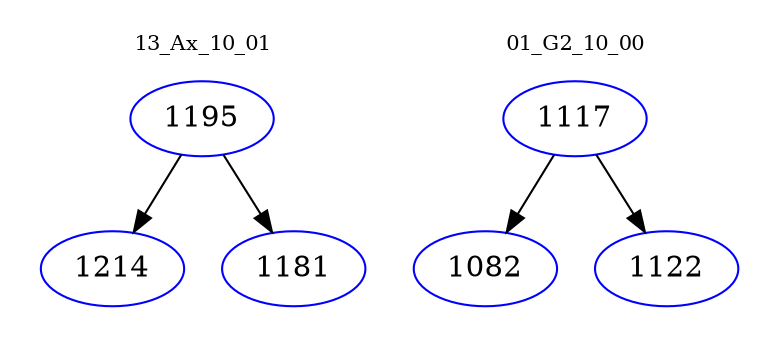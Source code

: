 digraph{
subgraph cluster_0 {
color = white
label = "13_Ax_10_01";
fontsize=10;
T0_1195 [label="1195", color="blue"]
T0_1195 -> T0_1214 [color="black"]
T0_1214 [label="1214", color="blue"]
T0_1195 -> T0_1181 [color="black"]
T0_1181 [label="1181", color="blue"]
}
subgraph cluster_1 {
color = white
label = "01_G2_10_00";
fontsize=10;
T1_1117 [label="1117", color="blue"]
T1_1117 -> T1_1082 [color="black"]
T1_1082 [label="1082", color="blue"]
T1_1117 -> T1_1122 [color="black"]
T1_1122 [label="1122", color="blue"]
}
}
